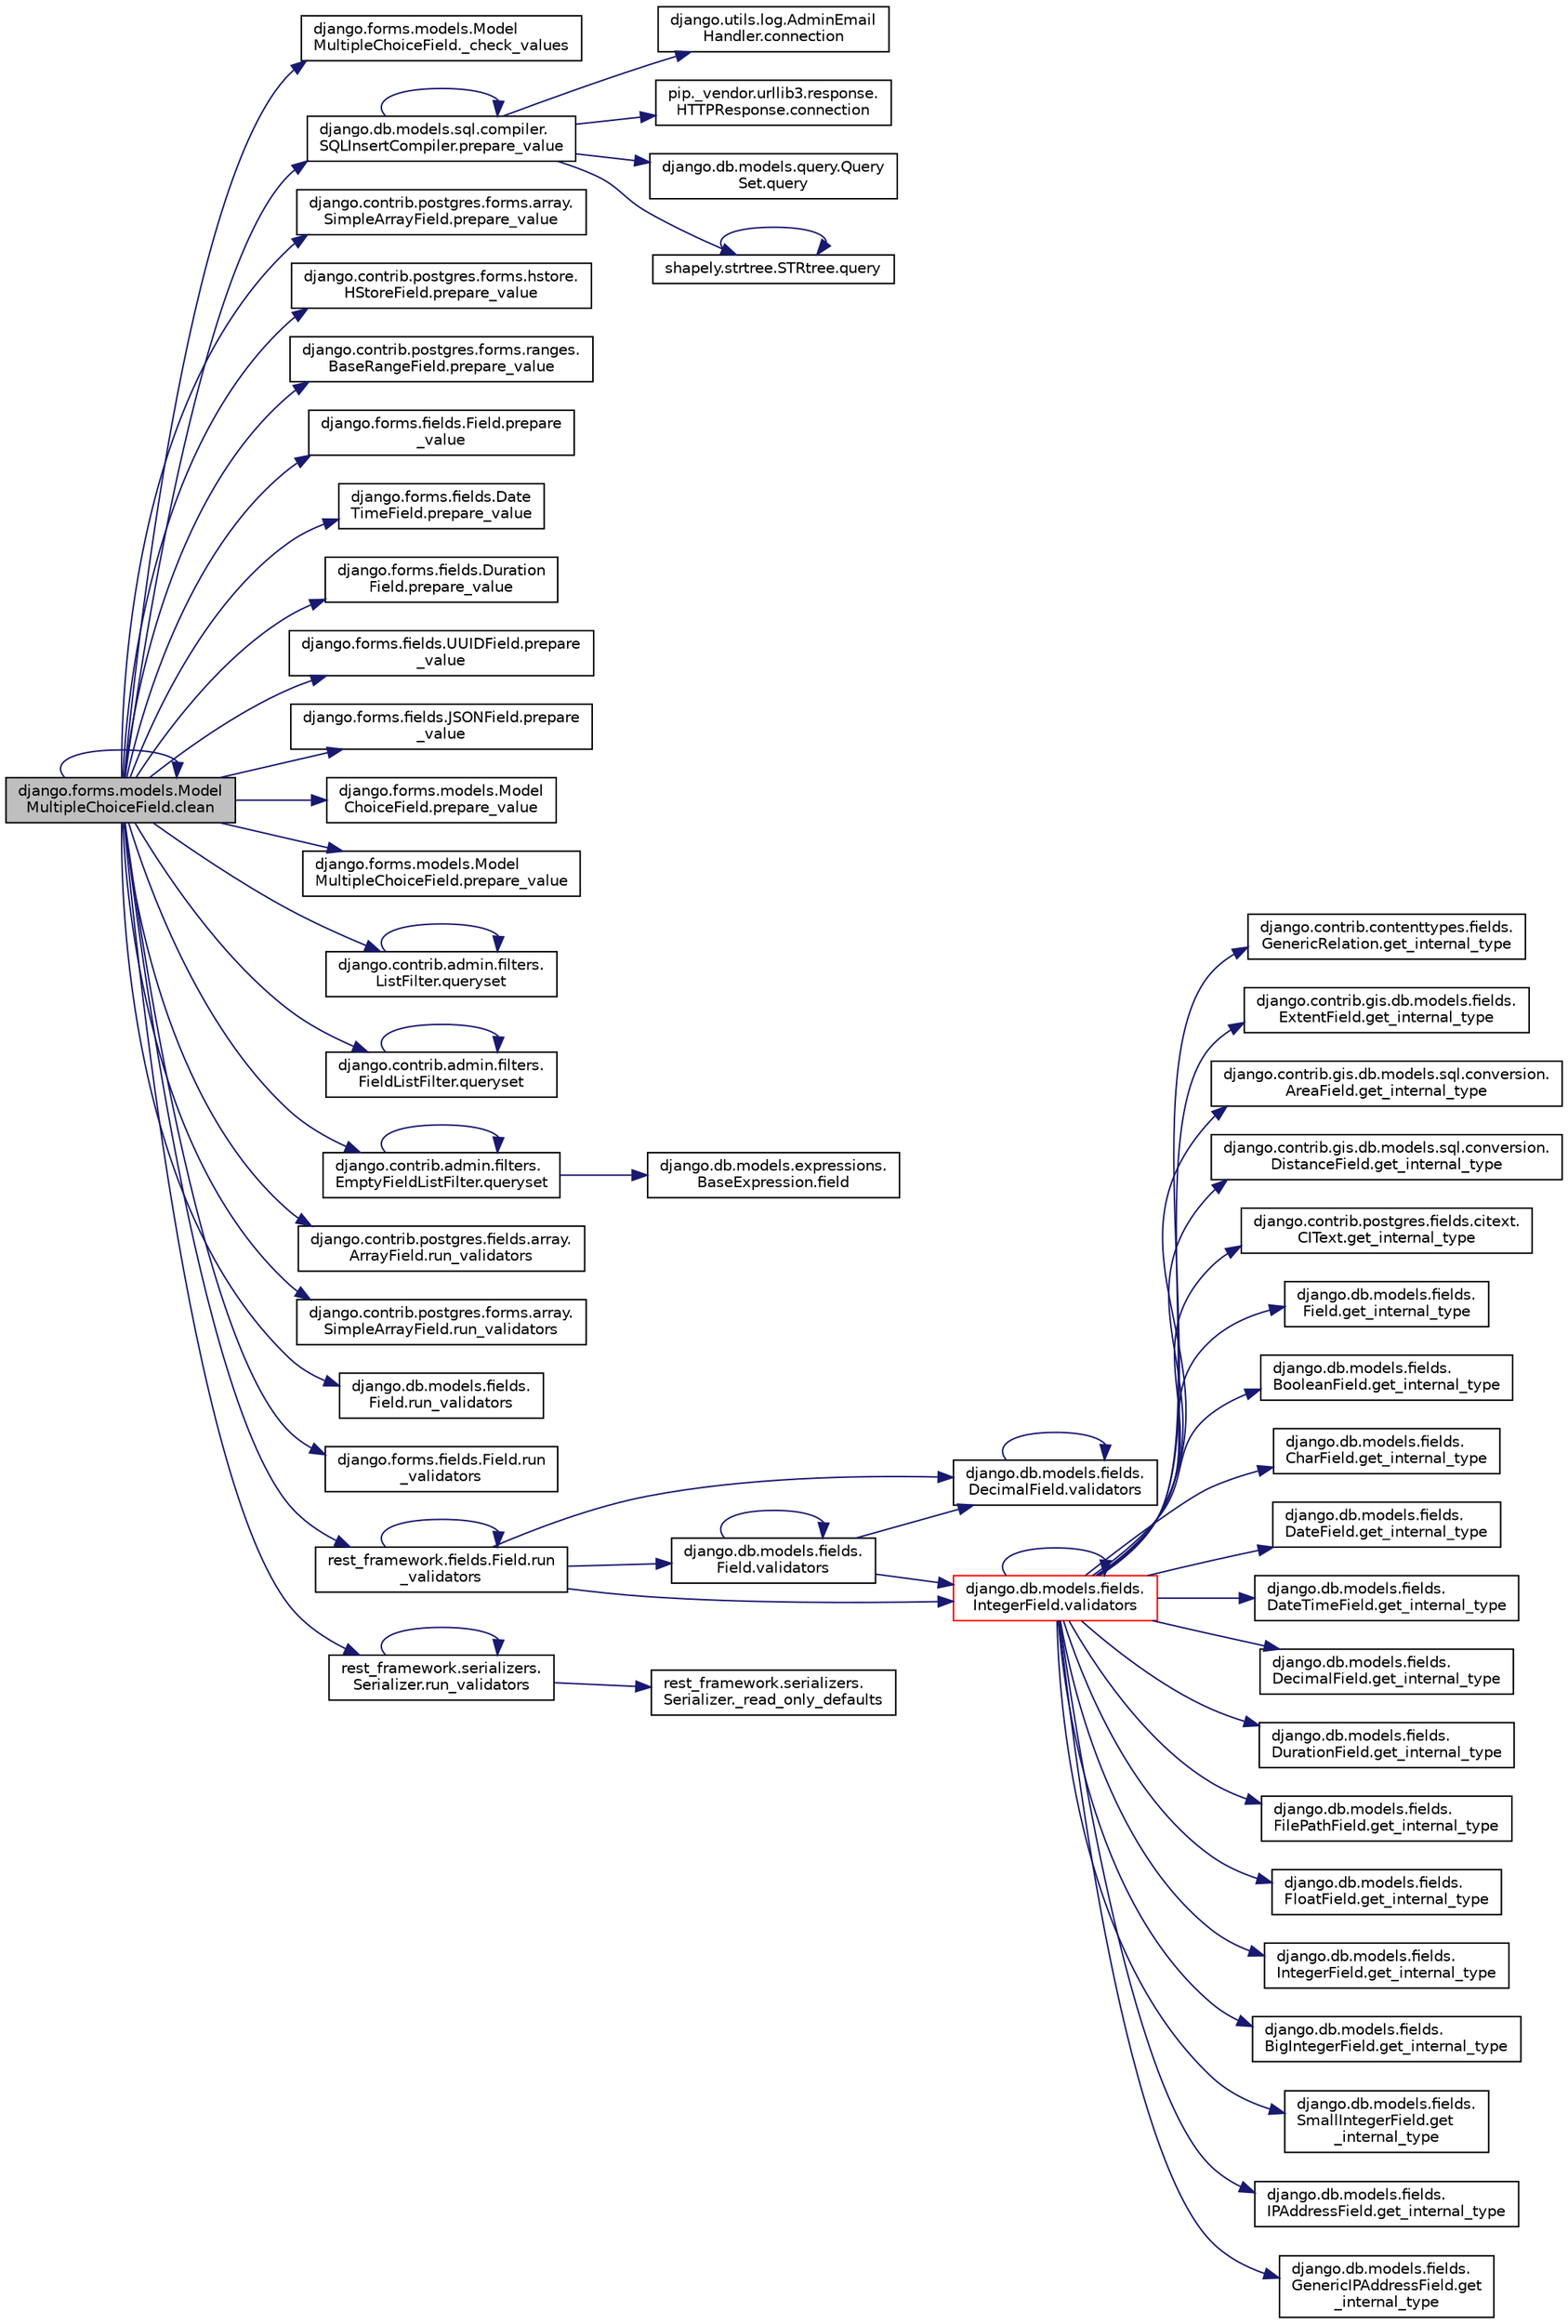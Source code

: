 digraph "django.forms.models.ModelMultipleChoiceField.clean"
{
 // LATEX_PDF_SIZE
  edge [fontname="Helvetica",fontsize="10",labelfontname="Helvetica",labelfontsize="10"];
  node [fontname="Helvetica",fontsize="10",shape=record];
  rankdir="LR";
  Node1 [label="django.forms.models.Model\lMultipleChoiceField.clean",height=0.2,width=0.4,color="black", fillcolor="grey75", style="filled", fontcolor="black",tooltip=" "];
  Node1 -> Node2 [color="midnightblue",fontsize="10",style="solid",fontname="Helvetica"];
  Node2 [label="django.forms.models.Model\lMultipleChoiceField._check_values",height=0.2,width=0.4,color="black", fillcolor="white", style="filled",URL="$d3/d8a/classdjango_1_1forms_1_1models_1_1_model_multiple_choice_field.html#a43e92c7f75cfc12967d005d925879be8",tooltip=" "];
  Node1 -> Node1 [color="midnightblue",fontsize="10",style="solid",fontname="Helvetica"];
  Node1 -> Node3 [color="midnightblue",fontsize="10",style="solid",fontname="Helvetica"];
  Node3 [label="django.db.models.sql.compiler.\lSQLInsertCompiler.prepare_value",height=0.2,width=0.4,color="black", fillcolor="white", style="filled",URL="$dd/daa/classdjango_1_1db_1_1models_1_1sql_1_1compiler_1_1_s_q_l_insert_compiler.html#a0d7a9343da813fc48b24d9baa8087eb8",tooltip=" "];
  Node3 -> Node4 [color="midnightblue",fontsize="10",style="solid",fontname="Helvetica"];
  Node4 [label="django.utils.log.AdminEmail\lHandler.connection",height=0.2,width=0.4,color="black", fillcolor="white", style="filled",URL="$d9/d6a/classdjango_1_1utils_1_1log_1_1_admin_email_handler.html#a07baeac3b7b8c28175cfd3a4a55ba9b5",tooltip=" "];
  Node3 -> Node5 [color="midnightblue",fontsize="10",style="solid",fontname="Helvetica"];
  Node5 [label="pip._vendor.urllib3.response.\lHTTPResponse.connection",height=0.2,width=0.4,color="black", fillcolor="white", style="filled",URL="$dd/d5a/classpip_1_1__vendor_1_1urllib3_1_1response_1_1_h_t_t_p_response.html#a27a88449c366048b39e0a46f78381f1a",tooltip=" "];
  Node3 -> Node3 [color="midnightblue",fontsize="10",style="solid",fontname="Helvetica"];
  Node3 -> Node6 [color="midnightblue",fontsize="10",style="solid",fontname="Helvetica"];
  Node6 [label="django.db.models.query.Query\lSet.query",height=0.2,width=0.4,color="black", fillcolor="white", style="filled",URL="$dd/d94/classdjango_1_1db_1_1models_1_1query_1_1_query_set.html#a122ab2492eab3285ee368fba53d18a13",tooltip=" "];
  Node3 -> Node7 [color="midnightblue",fontsize="10",style="solid",fontname="Helvetica"];
  Node7 [label="shapely.strtree.STRtree.query",height=0.2,width=0.4,color="black", fillcolor="white", style="filled",URL="$de/dd0/classshapely_1_1strtree_1_1_s_t_rtree.html#a36091f1859b35aa145800837553ec921",tooltip=" "];
  Node7 -> Node7 [color="midnightblue",fontsize="10",style="solid",fontname="Helvetica"];
  Node1 -> Node8 [color="midnightblue",fontsize="10",style="solid",fontname="Helvetica"];
  Node8 [label="django.contrib.postgres.forms.array.\lSimpleArrayField.prepare_value",height=0.2,width=0.4,color="black", fillcolor="white", style="filled",URL="$de/da4/classdjango_1_1contrib_1_1postgres_1_1forms_1_1array_1_1_simple_array_field.html#a64b540fd1d3d13a9b4479b0d8341bae4",tooltip=" "];
  Node1 -> Node9 [color="midnightblue",fontsize="10",style="solid",fontname="Helvetica"];
  Node9 [label="django.contrib.postgres.forms.hstore.\lHStoreField.prepare_value",height=0.2,width=0.4,color="black", fillcolor="white", style="filled",URL="$d1/de0/classdjango_1_1contrib_1_1postgres_1_1forms_1_1hstore_1_1_h_store_field.html#a006d21fb40ebdfe25c92f584ef0c17ce",tooltip=" "];
  Node1 -> Node10 [color="midnightblue",fontsize="10",style="solid",fontname="Helvetica"];
  Node10 [label="django.contrib.postgres.forms.ranges.\lBaseRangeField.prepare_value",height=0.2,width=0.4,color="black", fillcolor="white", style="filled",URL="$d7/d4b/classdjango_1_1contrib_1_1postgres_1_1forms_1_1ranges_1_1_base_range_field.html#a1fdfa4e243569e6cadda25bcd0ad15a6",tooltip=" "];
  Node1 -> Node11 [color="midnightblue",fontsize="10",style="solid",fontname="Helvetica"];
  Node11 [label="django.forms.fields.Field.prepare\l_value",height=0.2,width=0.4,color="black", fillcolor="white", style="filled",URL="$d2/d0d/classdjango_1_1forms_1_1fields_1_1_field.html#aadbbd6f33d5a95bf13f9bc24c34b043b",tooltip=" "];
  Node1 -> Node12 [color="midnightblue",fontsize="10",style="solid",fontname="Helvetica"];
  Node12 [label="django.forms.fields.Date\lTimeField.prepare_value",height=0.2,width=0.4,color="black", fillcolor="white", style="filled",URL="$d8/db3/classdjango_1_1forms_1_1fields_1_1_date_time_field.html#adaadd0be1abae176ec24caa2ea7dfdc0",tooltip=" "];
  Node1 -> Node13 [color="midnightblue",fontsize="10",style="solid",fontname="Helvetica"];
  Node13 [label="django.forms.fields.Duration\lField.prepare_value",height=0.2,width=0.4,color="black", fillcolor="white", style="filled",URL="$d1/d97/classdjango_1_1forms_1_1fields_1_1_duration_field.html#a695bd5596c4782c1728a8d137263167a",tooltip=" "];
  Node1 -> Node14 [color="midnightblue",fontsize="10",style="solid",fontname="Helvetica"];
  Node14 [label="django.forms.fields.UUIDField.prepare\l_value",height=0.2,width=0.4,color="black", fillcolor="white", style="filled",URL="$d7/d0c/classdjango_1_1forms_1_1fields_1_1_u_u_i_d_field.html#a8a52f8db8367b2840d9ba2cd27ca3b8f",tooltip=" "];
  Node1 -> Node15 [color="midnightblue",fontsize="10",style="solid",fontname="Helvetica"];
  Node15 [label="django.forms.fields.JSONField.prepare\l_value",height=0.2,width=0.4,color="black", fillcolor="white", style="filled",URL="$d6/d55/classdjango_1_1forms_1_1fields_1_1_j_s_o_n_field.html#ae27e911a3130e9b69365388355427fe1",tooltip=" "];
  Node1 -> Node16 [color="midnightblue",fontsize="10",style="solid",fontname="Helvetica"];
  Node16 [label="django.forms.models.Model\lChoiceField.prepare_value",height=0.2,width=0.4,color="black", fillcolor="white", style="filled",URL="$d9/d46/classdjango_1_1forms_1_1models_1_1_model_choice_field.html#afbf1e0eb0e67cf402fe8f7e416026465",tooltip=" "];
  Node1 -> Node17 [color="midnightblue",fontsize="10",style="solid",fontname="Helvetica"];
  Node17 [label="django.forms.models.Model\lMultipleChoiceField.prepare_value",height=0.2,width=0.4,color="black", fillcolor="white", style="filled",URL="$d3/d8a/classdjango_1_1forms_1_1models_1_1_model_multiple_choice_field.html#a8764bb2e80c69715d239d6e68d92450b",tooltip=" "];
  Node1 -> Node18 [color="midnightblue",fontsize="10",style="solid",fontname="Helvetica"];
  Node18 [label="django.contrib.admin.filters.\lListFilter.queryset",height=0.2,width=0.4,color="black", fillcolor="white", style="filled",URL="$da/ddb/classdjango_1_1contrib_1_1admin_1_1filters_1_1_list_filter.html#aed1f92493175185d1714cb763f6efa08",tooltip=" "];
  Node18 -> Node18 [color="midnightblue",fontsize="10",style="solid",fontname="Helvetica"];
  Node1 -> Node19 [color="midnightblue",fontsize="10",style="solid",fontname="Helvetica"];
  Node19 [label="django.contrib.admin.filters.\lFieldListFilter.queryset",height=0.2,width=0.4,color="black", fillcolor="white", style="filled",URL="$d1/d72/classdjango_1_1contrib_1_1admin_1_1filters_1_1_field_list_filter.html#a51704150dec2abf76f7d4dc23dcc64ab",tooltip=" "];
  Node19 -> Node19 [color="midnightblue",fontsize="10",style="solid",fontname="Helvetica"];
  Node1 -> Node20 [color="midnightblue",fontsize="10",style="solid",fontname="Helvetica"];
  Node20 [label="django.contrib.admin.filters.\lEmptyFieldListFilter.queryset",height=0.2,width=0.4,color="black", fillcolor="white", style="filled",URL="$d7/dde/classdjango_1_1contrib_1_1admin_1_1filters_1_1_empty_field_list_filter.html#a953c03e160e6f12fda9bf700c93d09c2",tooltip=" "];
  Node20 -> Node21 [color="midnightblue",fontsize="10",style="solid",fontname="Helvetica"];
  Node21 [label="django.db.models.expressions.\lBaseExpression.field",height=0.2,width=0.4,color="black", fillcolor="white", style="filled",URL="$de/d6b/classdjango_1_1db_1_1models_1_1expressions_1_1_base_expression.html#ac6460ecaca5a7cac6b4bee69bce606fb",tooltip=" "];
  Node20 -> Node20 [color="midnightblue",fontsize="10",style="solid",fontname="Helvetica"];
  Node1 -> Node22 [color="midnightblue",fontsize="10",style="solid",fontname="Helvetica"];
  Node22 [label="django.contrib.postgres.fields.array.\lArrayField.run_validators",height=0.2,width=0.4,color="black", fillcolor="white", style="filled",URL="$dc/ddf/classdjango_1_1contrib_1_1postgres_1_1fields_1_1array_1_1_array_field.html#afc5243ac8dcf7ced45c9fe2161fc4c18",tooltip=" "];
  Node1 -> Node23 [color="midnightblue",fontsize="10",style="solid",fontname="Helvetica"];
  Node23 [label="django.contrib.postgres.forms.array.\lSimpleArrayField.run_validators",height=0.2,width=0.4,color="black", fillcolor="white", style="filled",URL="$de/da4/classdjango_1_1contrib_1_1postgres_1_1forms_1_1array_1_1_simple_array_field.html#aaf4ac2c118e251a876c42f53cf7e7a12",tooltip=" "];
  Node1 -> Node24 [color="midnightblue",fontsize="10",style="solid",fontname="Helvetica"];
  Node24 [label="django.db.models.fields.\lField.run_validators",height=0.2,width=0.4,color="black", fillcolor="white", style="filled",URL="$db/d75/classdjango_1_1db_1_1models_1_1fields_1_1_field.html#ab4581708e92e7d7a620ab93a11df8059",tooltip=" "];
  Node1 -> Node25 [color="midnightblue",fontsize="10",style="solid",fontname="Helvetica"];
  Node25 [label="django.forms.fields.Field.run\l_validators",height=0.2,width=0.4,color="black", fillcolor="white", style="filled",URL="$d2/d0d/classdjango_1_1forms_1_1fields_1_1_field.html#afbc87f508d37f8beeb500a5aab305fc3",tooltip=" "];
  Node1 -> Node26 [color="midnightblue",fontsize="10",style="solid",fontname="Helvetica"];
  Node26 [label="rest_framework.fields.Field.run\l_validators",height=0.2,width=0.4,color="black", fillcolor="white", style="filled",URL="$d9/d53/classrest__framework_1_1fields_1_1_field.html#abd64beded8117176b73490f761debbd0",tooltip=" "];
  Node26 -> Node26 [color="midnightblue",fontsize="10",style="solid",fontname="Helvetica"];
  Node26 -> Node27 [color="midnightblue",fontsize="10",style="solid",fontname="Helvetica"];
  Node27 [label="django.db.models.fields.\lField.validators",height=0.2,width=0.4,color="black", fillcolor="white", style="filled",URL="$db/d75/classdjango_1_1db_1_1models_1_1fields_1_1_field.html#af4d937406c1476bb471a163b1cfcf52b",tooltip=" "];
  Node27 -> Node27 [color="midnightblue",fontsize="10",style="solid",fontname="Helvetica"];
  Node27 -> Node28 [color="midnightblue",fontsize="10",style="solid",fontname="Helvetica"];
  Node28 [label="django.db.models.fields.\lDecimalField.validators",height=0.2,width=0.4,color="black", fillcolor="white", style="filled",URL="$d7/deb/classdjango_1_1db_1_1models_1_1fields_1_1_decimal_field.html#a58a8ed0a4797aa7748e97fba31fcaf4a",tooltip=" "];
  Node28 -> Node28 [color="midnightblue",fontsize="10",style="solid",fontname="Helvetica"];
  Node27 -> Node29 [color="midnightblue",fontsize="10",style="solid",fontname="Helvetica"];
  Node29 [label="django.db.models.fields.\lIntegerField.validators",height=0.2,width=0.4,color="red", fillcolor="white", style="filled",URL="$d5/d95/classdjango_1_1db_1_1models_1_1fields_1_1_integer_field.html#a41a8a46e6f566c13abf73150388eedd6",tooltip=" "];
  Node29 -> Node30 [color="midnightblue",fontsize="10",style="solid",fontname="Helvetica"];
  Node30 [label="django.contrib.contenttypes.fields.\lGenericRelation.get_internal_type",height=0.2,width=0.4,color="black", fillcolor="white", style="filled",URL="$d9/d64/classdjango_1_1contrib_1_1contenttypes_1_1fields_1_1_generic_relation.html#a7990bd2f6bb83da4e41a86482aeb7960",tooltip=" "];
  Node29 -> Node31 [color="midnightblue",fontsize="10",style="solid",fontname="Helvetica"];
  Node31 [label="django.contrib.gis.db.models.fields.\lExtentField.get_internal_type",height=0.2,width=0.4,color="black", fillcolor="white", style="filled",URL="$d4/de8/classdjango_1_1contrib_1_1gis_1_1db_1_1models_1_1fields_1_1_extent_field.html#afc01bc6a5210f807b425af7bcb42a7f6",tooltip=" "];
  Node29 -> Node32 [color="midnightblue",fontsize="10",style="solid",fontname="Helvetica"];
  Node32 [label="django.contrib.gis.db.models.sql.conversion.\lAreaField.get_internal_type",height=0.2,width=0.4,color="black", fillcolor="white", style="filled",URL="$d8/d3f/classdjango_1_1contrib_1_1gis_1_1db_1_1models_1_1sql_1_1conversion_1_1_area_field.html#abde2aed8614bf16c40975629a6f4b052",tooltip=" "];
  Node29 -> Node33 [color="midnightblue",fontsize="10",style="solid",fontname="Helvetica"];
  Node33 [label="django.contrib.gis.db.models.sql.conversion.\lDistanceField.get_internal_type",height=0.2,width=0.4,color="black", fillcolor="white", style="filled",URL="$d3/d85/classdjango_1_1contrib_1_1gis_1_1db_1_1models_1_1sql_1_1conversion_1_1_distance_field.html#ab366f3b3f7fb89a0de664c3c35170b27",tooltip=" "];
  Node29 -> Node34 [color="midnightblue",fontsize="10",style="solid",fontname="Helvetica"];
  Node34 [label="django.contrib.postgres.fields.citext.\lCIText.get_internal_type",height=0.2,width=0.4,color="black", fillcolor="white", style="filled",URL="$db/db7/classdjango_1_1contrib_1_1postgres_1_1fields_1_1citext_1_1_c_i_text.html#aedd9a318c74552863d7ff7bed60415e4",tooltip=" "];
  Node29 -> Node35 [color="midnightblue",fontsize="10",style="solid",fontname="Helvetica"];
  Node35 [label="django.db.models.fields.\lField.get_internal_type",height=0.2,width=0.4,color="black", fillcolor="white", style="filled",URL="$db/d75/classdjango_1_1db_1_1models_1_1fields_1_1_field.html#a1b24712a6b2f3cabdcbe1e2b99ba9a6c",tooltip=" "];
  Node29 -> Node36 [color="midnightblue",fontsize="10",style="solid",fontname="Helvetica"];
  Node36 [label="django.db.models.fields.\lBooleanField.get_internal_type",height=0.2,width=0.4,color="black", fillcolor="white", style="filled",URL="$de/d82/classdjango_1_1db_1_1models_1_1fields_1_1_boolean_field.html#a020b7db391ffc3941d959cf926fcc92d",tooltip=" "];
  Node29 -> Node37 [color="midnightblue",fontsize="10",style="solid",fontname="Helvetica"];
  Node37 [label="django.db.models.fields.\lCharField.get_internal_type",height=0.2,width=0.4,color="black", fillcolor="white", style="filled",URL="$d1/de7/classdjango_1_1db_1_1models_1_1fields_1_1_char_field.html#a7ae0f1d44901306ae49802b1f4a08f94",tooltip=" "];
  Node29 -> Node38 [color="midnightblue",fontsize="10",style="solid",fontname="Helvetica"];
  Node38 [label="django.db.models.fields.\lDateField.get_internal_type",height=0.2,width=0.4,color="black", fillcolor="white", style="filled",URL="$d0/df6/classdjango_1_1db_1_1models_1_1fields_1_1_date_field.html#a6d3abdff5758b7efb3752f0db09ec2f9",tooltip=" "];
  Node29 -> Node39 [color="midnightblue",fontsize="10",style="solid",fontname="Helvetica"];
  Node39 [label="django.db.models.fields.\lDateTimeField.get_internal_type",height=0.2,width=0.4,color="black", fillcolor="white", style="filled",URL="$d5/d54/classdjango_1_1db_1_1models_1_1fields_1_1_date_time_field.html#a06a35a156aaf4637aadd5b46eb263bfc",tooltip=" "];
  Node29 -> Node40 [color="midnightblue",fontsize="10",style="solid",fontname="Helvetica"];
  Node40 [label="django.db.models.fields.\lDecimalField.get_internal_type",height=0.2,width=0.4,color="black", fillcolor="white", style="filled",URL="$d7/deb/classdjango_1_1db_1_1models_1_1fields_1_1_decimal_field.html#afc047261545f4b447b9cb0eb97a68987",tooltip=" "];
  Node29 -> Node41 [color="midnightblue",fontsize="10",style="solid",fontname="Helvetica"];
  Node41 [label="django.db.models.fields.\lDurationField.get_internal_type",height=0.2,width=0.4,color="black", fillcolor="white", style="filled",URL="$d3/df8/classdjango_1_1db_1_1models_1_1fields_1_1_duration_field.html#a36c7135a639f7319a6ad7d3320d602b4",tooltip=" "];
  Node29 -> Node42 [color="midnightblue",fontsize="10",style="solid",fontname="Helvetica"];
  Node42 [label="django.db.models.fields.\lFilePathField.get_internal_type",height=0.2,width=0.4,color="black", fillcolor="white", style="filled",URL="$d9/d58/classdjango_1_1db_1_1models_1_1fields_1_1_file_path_field.html#a2eee88843348dea92c782d6406a69bfe",tooltip=" "];
  Node29 -> Node43 [color="midnightblue",fontsize="10",style="solid",fontname="Helvetica"];
  Node43 [label="django.db.models.fields.\lFloatField.get_internal_type",height=0.2,width=0.4,color="black", fillcolor="white", style="filled",URL="$d8/dfd/classdjango_1_1db_1_1models_1_1fields_1_1_float_field.html#a7b14323c0cfd90d89c13b270afc17d36",tooltip=" "];
  Node29 -> Node44 [color="midnightblue",fontsize="10",style="solid",fontname="Helvetica"];
  Node44 [label="django.db.models.fields.\lIntegerField.get_internal_type",height=0.2,width=0.4,color="black", fillcolor="white", style="filled",URL="$d5/d95/classdjango_1_1db_1_1models_1_1fields_1_1_integer_field.html#ae0492005aae3861238601c38ea74cb8f",tooltip=" "];
  Node29 -> Node45 [color="midnightblue",fontsize="10",style="solid",fontname="Helvetica"];
  Node45 [label="django.db.models.fields.\lBigIntegerField.get_internal_type",height=0.2,width=0.4,color="black", fillcolor="white", style="filled",URL="$d9/d38/classdjango_1_1db_1_1models_1_1fields_1_1_big_integer_field.html#a06968d4c926a8466965dd6768a468a55",tooltip=" "];
  Node29 -> Node46 [color="midnightblue",fontsize="10",style="solid",fontname="Helvetica"];
  Node46 [label="django.db.models.fields.\lSmallIntegerField.get\l_internal_type",height=0.2,width=0.4,color="black", fillcolor="white", style="filled",URL="$dc/d77/classdjango_1_1db_1_1models_1_1fields_1_1_small_integer_field.html#a8222e82805d7a9c8ac1b5250e48013fa",tooltip=" "];
  Node29 -> Node47 [color="midnightblue",fontsize="10",style="solid",fontname="Helvetica"];
  Node47 [label="django.db.models.fields.\lIPAddressField.get_internal_type",height=0.2,width=0.4,color="black", fillcolor="white", style="filled",URL="$d3/d70/classdjango_1_1db_1_1models_1_1fields_1_1_i_p_address_field.html#a0bac3bd9539b3fcccd4a0c2d9c4fc563",tooltip=" "];
  Node29 -> Node48 [color="midnightblue",fontsize="10",style="solid",fontname="Helvetica"];
  Node48 [label="django.db.models.fields.\lGenericIPAddressField.get\l_internal_type",height=0.2,width=0.4,color="black", fillcolor="white", style="filled",URL="$d4/dfb/classdjango_1_1db_1_1models_1_1fields_1_1_generic_i_p_address_field.html#a1e00703992ae81f65951494f46ed98f0",tooltip=" "];
  Node29 -> Node29 [color="midnightblue",fontsize="10",style="solid",fontname="Helvetica"];
  Node26 -> Node28 [color="midnightblue",fontsize="10",style="solid",fontname="Helvetica"];
  Node26 -> Node29 [color="midnightblue",fontsize="10",style="solid",fontname="Helvetica"];
  Node1 -> Node64 [color="midnightblue",fontsize="10",style="solid",fontname="Helvetica"];
  Node64 [label="rest_framework.serializers.\lSerializer.run_validators",height=0.2,width=0.4,color="black", fillcolor="white", style="filled",URL="$de/daf/classrest__framework_1_1serializers_1_1_serializer.html#a6563f5251cccd51e16984682567868a3",tooltip=" "];
  Node64 -> Node65 [color="midnightblue",fontsize="10",style="solid",fontname="Helvetica"];
  Node65 [label="rest_framework.serializers.\lSerializer._read_only_defaults",height=0.2,width=0.4,color="black", fillcolor="white", style="filled",URL="$de/daf/classrest__framework_1_1serializers_1_1_serializer.html#a0675430a8eb3cfcfd813227d313a9bcf",tooltip=" "];
  Node64 -> Node64 [color="midnightblue",fontsize="10",style="solid",fontname="Helvetica"];
}
